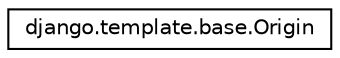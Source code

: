 digraph "Graphical Class Hierarchy"
{
 // LATEX_PDF_SIZE
  edge [fontname="Helvetica",fontsize="10",labelfontname="Helvetica",labelfontsize="10"];
  node [fontname="Helvetica",fontsize="10",shape=record];
  rankdir="LR";
  Node0 [label="django.template.base.Origin",height=0.2,width=0.4,color="black", fillcolor="white", style="filled",URL="$classdjango_1_1template_1_1base_1_1_origin.html",tooltip=" "];
}
